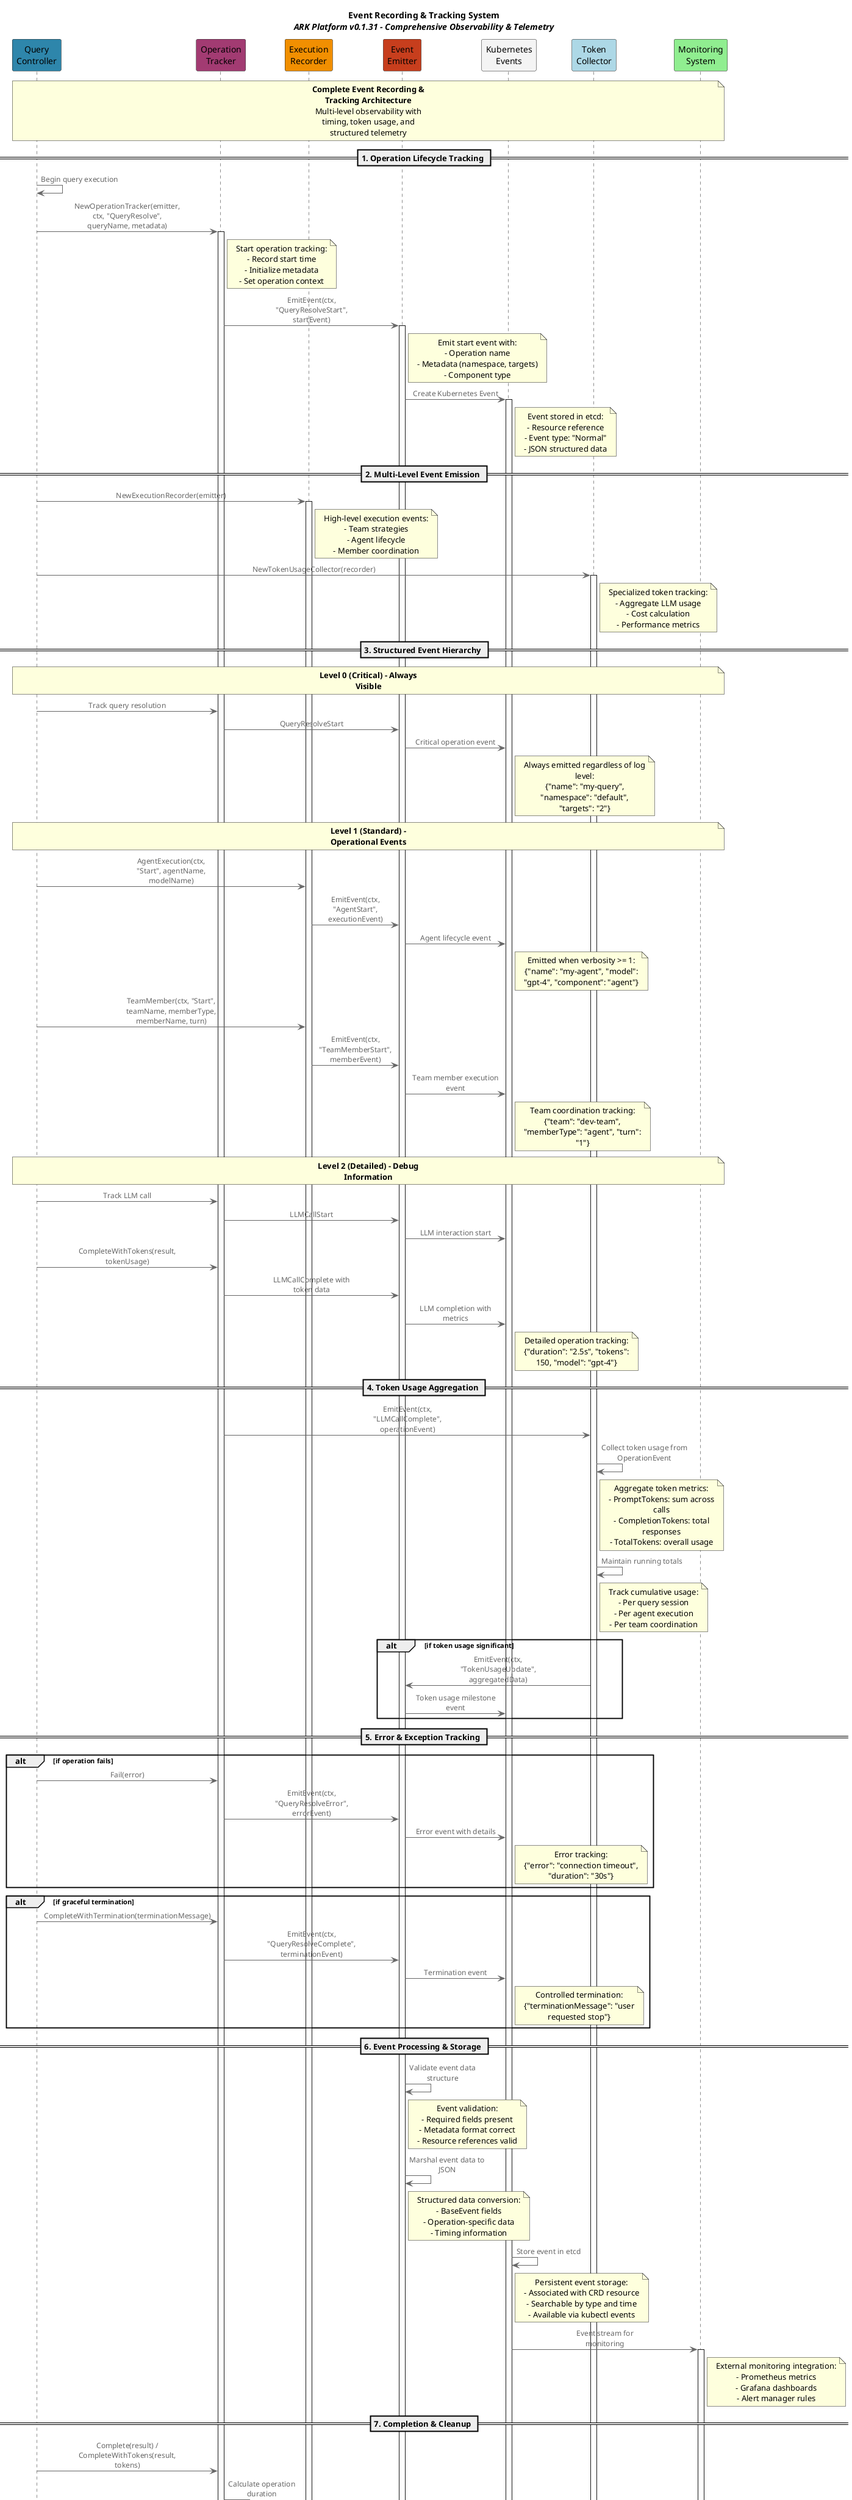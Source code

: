 @startuml event-recording-tracking
!define ARKSTYLE
!include <awslib/AWSCommon>
!include <awslib/ApplicationIntegration/APIGateway>

' Define color scheme for ARK components
!define ARK_PRIMARY #2E86AB
!define ARK_SECONDARY #A23B72
!define ARK_ACCENT #F18F01
!define ARK_SUCCESS #C73E1D
!define ARK_NEUTRAL #F4F4F4

' Title and header information
title **Event Recording & Tracking System**\n//ARK Platform v0.1.31 - Comprehensive Observability & Telemetry//

' Define participants with proper styling
participant "Query\nController" as QC ARK_PRIMARY
participant "Operation\nTracker" as OT ARK_SECONDARY
participant "Execution\nRecorder" as ER ARK_ACCENT
participant "Event\nEmitter" as EE ARK_SUCCESS
participant "Kubernetes\nEvents" as K8sEvents ARK_NEUTRAL
participant "Token\nCollector" as TC #lightblue
participant "Monitoring\nSystem" as Monitor #lightgreen

' Main event recording flow
note over QC, Monitor
**Complete Event Recording & Tracking Architecture**
Multi-level observability with timing, token usage, and structured telemetry
end note

== 1. Operation Lifecycle Tracking ==
QC -> QC : Begin query execution
QC -> OT : NewOperationTracker(emitter, ctx, "QueryResolve", queryName, metadata)
activate OT
note right of OT : Start operation tracking:\n- Record start time\n- Initialize metadata\n- Set operation context

OT -> EE : EmitEvent(ctx, "QueryResolveStart", startEvent)
activate EE
note right of EE : Emit start event with:\n- Operation name\n- Metadata (namespace, targets)\n- Component type

EE -> K8sEvents : Create Kubernetes Event
activate K8sEvents
note right of K8sEvents : Event stored in etcd:\n- Resource reference\n- Event type: "Normal"\n- JSON structured data

== 2. Multi-Level Event Emission ==
QC -> ER : NewExecutionRecorder(emitter)
activate ER
note right of ER : High-level execution events:\n- Team strategies\n- Agent lifecycle\n- Member coordination

QC -> TC : NewTokenUsageCollector(recorder)
activate TC
note right of TC : Specialized token tracking:\n- Aggregate LLM usage\n- Cost calculation\n- Performance metrics

== 3. Structured Event Hierarchy ==
note over QC, Monitor : **Level 0 (Critical) - Always Visible**

QC -> OT : Track query resolution
OT -> EE : QueryResolveStart
EE -> K8sEvents : Critical operation event
note right of K8sEvents : Always emitted regardless of log level:\n{"name": "my-query", "namespace": "default", "targets": "2"}

note over QC, Monitor : **Level 1 (Standard) - Operational Events**

QC -> ER : AgentExecution(ctx, "Start", agentName, modelName)
ER -> EE : EmitEvent(ctx, "AgentStart", executionEvent)
EE -> K8sEvents : Agent lifecycle event
note right of K8sEvents : Emitted when verbosity >= 1:\n{"name": "my-agent", "model": "gpt-4", "component": "agent"}

QC -> ER : TeamMember(ctx, "Start", teamName, memberType, memberName, turn)
ER -> EE : EmitEvent(ctx, "TeamMemberStart", memberEvent)
EE -> K8sEvents : Team member execution event
note right of K8sEvents : Team coordination tracking:\n{"team": "dev-team", "memberType": "agent", "turn": "1"}

note over QC, Monitor : **Level 2 (Detailed) - Debug Information**

QC -> OT : Track LLM call
OT -> EE : LLMCallStart
EE -> K8sEvents : LLM interaction start
QC -> OT : CompleteWithTokens(result, tokenUsage)
OT -> EE : LLMCallComplete with token data
EE -> K8sEvents : LLM completion with metrics
note right of K8sEvents : Detailed operation tracking:\n{"duration": "2.5s", "tokens": 150, "model": "gpt-4"}

== 4. Token Usage Aggregation ==
OT -> TC : EmitEvent(ctx, "LLMCallComplete", operationEvent)
TC -> TC : Collect token usage from OperationEvent
note right of TC : Aggregate token metrics:\n- PromptTokens: sum across calls\n- CompletionTokens: total responses\n- TotalTokens: overall usage

TC -> TC : Maintain running totals
note right of TC : Track cumulative usage:\n- Per query session\n- Per agent execution\n- Per team coordination

alt if token usage significant
    TC -> EE : EmitEvent(ctx, "TokenUsageUpdate", aggregatedData)
    EE -> K8sEvents : Token usage milestone event
end

== 5. Error & Exception Tracking ==
alt if operation fails
    QC -> OT : Fail(error)
    OT -> EE : EmitEvent(ctx, "QueryResolveError", errorEvent)
    EE -> K8sEvents : Error event with details
    note right of K8sEvents : Error tracking:\n{"error": "connection timeout", "duration": "30s"}
end

alt if graceful termination
    QC -> OT : CompleteWithTermination(terminationMessage)
    OT -> EE : EmitEvent(ctx, "QueryResolveComplete", terminationEvent)
    EE -> K8sEvents : Termination event
    note right of K8sEvents : Controlled termination:\n{"terminationMessage": "user requested stop"}
end

== 6. Event Processing & Storage ==
EE -> EE : Validate event data structure
note right of EE : Event validation:\n- Required fields present\n- Metadata format correct\n- Resource references valid

EE -> EE : Marshal event data to JSON
note right of EE : Structured data conversion:\n- BaseEvent fields\n- Operation-specific data\n- Timing information

K8sEvents -> K8sEvents : Store event in etcd
note right of K8sEvents : Persistent event storage:\n- Associated with CRD resource\n- Searchable by type and time\n- Available via kubectl events

K8sEvents -> Monitor : Event stream for monitoring
activate Monitor
note right of Monitor : External monitoring integration:\n- Prometheus metrics\n- Grafana dashboards\n- Alert manager rules

== 7. Completion & Cleanup ==
QC -> OT : Complete(result) / CompleteWithTokens(result, tokens)
OT -> OT : Calculate operation duration
note right of OT : Performance metrics:\n- Start time to completion\n- Operation success/failure\n- Resource utilization

OT -> EE : EmitEvent(ctx, "QueryResolveComplete", completionEvent)
EE -> K8sEvents : Final completion event
note right of K8sEvents : Operation summary:\n{"duration": "45.2s", "totalTokens": 2847, "status": "success"}

deactivate OT
deactivate ER
deactivate TC
deactivate EE
deactivate K8sEvents
deactivate Monitor

== 8. Event Retrieval & Analysis ==
Monitor -> K8sEvents : Query events for analysis
K8sEvents -> Monitor : Event history and metrics

note over Monitor : **Monitoring Capabilities:**
Monitor -> Monitor : Performance dashboard creation
note right of Monitor : Real-time metrics:\n- Average query duration\n- Token usage trends\n- Error rates by component

Monitor -> Monitor : Alert rule evaluation
note right of Monitor : Automated alerting:\n- High error rates\n- Excessive token usage\n- Performance degradation

Monitor -> Monitor : Cost analysis
note right of Monitor : Resource tracking:\n- LLM API costs\n- Token consumption patterns\n- Efficiency metrics

note over QC, Monitor
**Key Features:**
• **Hierarchical Verbosity**: 3 levels of detail (Critical, Standard, Detailed)
• **Structured Events**: JSON format with metadata and timing
• **Token Aggregation**: Comprehensive usage tracking and cost analysis
• **Operation Lifecycle**: Start, progress, completion, and error tracking
• **Kubernetes Integration**: Native event storage and retrieval
• **Monitoring Ready**: Prometheus/Grafana compatible metrics
• **Error Resilience**: Graceful handling of recording failures
• **Performance Tracking**: Duration and resource utilization metrics
end note

@enduml
